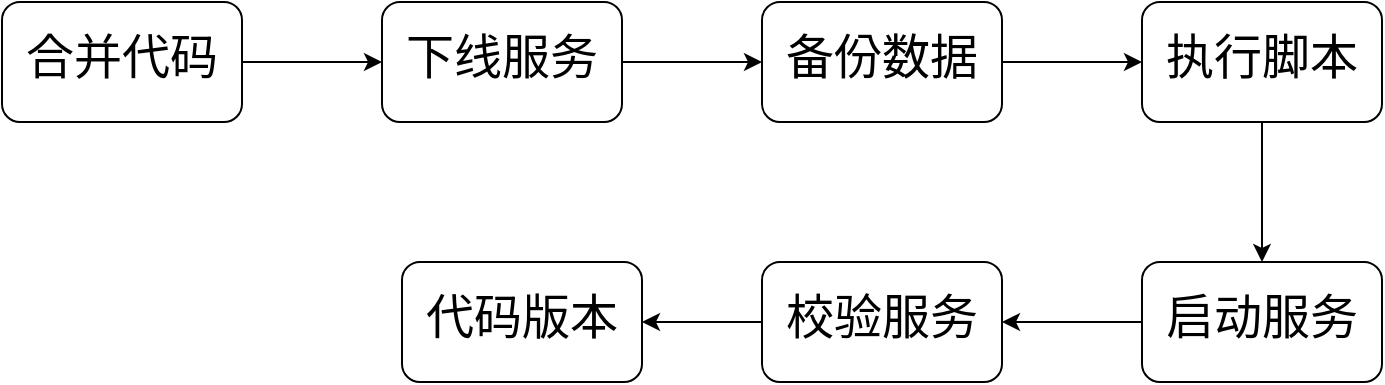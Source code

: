 <mxfile version="20.5.3" type="github">
  <diagram id="KFWGAWVJjpUbI3NEWqW6" name="第 1 页">
    <mxGraphModel dx="1038" dy="615" grid="1" gridSize="10" guides="1" tooltips="1" connect="1" arrows="1" fold="1" page="1" pageScale="1" pageWidth="827" pageHeight="1169" math="0" shadow="0">
      <root>
        <mxCell id="0" />
        <mxCell id="1" parent="0" />
        <mxCell id="c2DfkQYdV7KyCgr4eMFf-10" style="edgeStyle=orthogonalEdgeStyle;rounded=0;orthogonalLoop=1;jettySize=auto;html=1;exitX=1;exitY=0.5;exitDx=0;exitDy=0;entryX=0;entryY=0.5;entryDx=0;entryDy=0;fontFamily=Courier New;fontSize=24;" edge="1" parent="1" source="c2DfkQYdV7KyCgr4eMFf-1" target="c2DfkQYdV7KyCgr4eMFf-3">
          <mxGeometry relative="1" as="geometry" />
        </mxCell>
        <mxCell id="c2DfkQYdV7KyCgr4eMFf-1" value="&lt;font style=&quot;font-size: 24px;&quot; face=&quot;Courier New&quot;&gt;合并代码&lt;/font&gt;" style="rounded=1;whiteSpace=wrap;html=1;" vertex="1" parent="1">
          <mxGeometry x="60" y="70" width="120" height="60" as="geometry" />
        </mxCell>
        <mxCell id="c2DfkQYdV7KyCgr4eMFf-11" style="edgeStyle=orthogonalEdgeStyle;rounded=0;orthogonalLoop=1;jettySize=auto;html=1;exitX=1;exitY=0.5;exitDx=0;exitDy=0;entryX=0;entryY=0.5;entryDx=0;entryDy=0;fontFamily=Courier New;fontSize=24;" edge="1" parent="1" source="c2DfkQYdV7KyCgr4eMFf-3" target="c2DfkQYdV7KyCgr4eMFf-4">
          <mxGeometry relative="1" as="geometry" />
        </mxCell>
        <mxCell id="c2DfkQYdV7KyCgr4eMFf-3" value="&lt;font style=&quot;font-size: 24px;&quot; face=&quot;Courier New&quot;&gt;下线服务&lt;/font&gt;" style="rounded=1;whiteSpace=wrap;html=1;" vertex="1" parent="1">
          <mxGeometry x="250" y="70" width="120" height="60" as="geometry" />
        </mxCell>
        <mxCell id="c2DfkQYdV7KyCgr4eMFf-12" style="edgeStyle=orthogonalEdgeStyle;rounded=0;orthogonalLoop=1;jettySize=auto;html=1;exitX=1;exitY=0.5;exitDx=0;exitDy=0;entryX=0;entryY=0.5;entryDx=0;entryDy=0;fontFamily=Courier New;fontSize=24;" edge="1" parent="1" source="c2DfkQYdV7KyCgr4eMFf-4" target="c2DfkQYdV7KyCgr4eMFf-5">
          <mxGeometry relative="1" as="geometry" />
        </mxCell>
        <mxCell id="c2DfkQYdV7KyCgr4eMFf-4" value="&lt;font style=&quot;font-size: 24px;&quot; face=&quot;Courier New&quot;&gt;备份数据&lt;/font&gt;" style="rounded=1;whiteSpace=wrap;html=1;" vertex="1" parent="1">
          <mxGeometry x="440" y="70" width="120" height="60" as="geometry" />
        </mxCell>
        <mxCell id="c2DfkQYdV7KyCgr4eMFf-13" style="edgeStyle=orthogonalEdgeStyle;rounded=0;orthogonalLoop=1;jettySize=auto;html=1;exitX=0.5;exitY=1;exitDx=0;exitDy=0;fontFamily=Courier New;fontSize=24;" edge="1" parent="1" source="c2DfkQYdV7KyCgr4eMFf-5" target="c2DfkQYdV7KyCgr4eMFf-6">
          <mxGeometry relative="1" as="geometry" />
        </mxCell>
        <mxCell id="c2DfkQYdV7KyCgr4eMFf-5" value="&lt;font style=&quot;font-size: 24px;&quot; face=&quot;Courier New&quot;&gt;执行脚本&lt;/font&gt;" style="rounded=1;whiteSpace=wrap;html=1;" vertex="1" parent="1">
          <mxGeometry x="630" y="70" width="120" height="60" as="geometry" />
        </mxCell>
        <mxCell id="c2DfkQYdV7KyCgr4eMFf-14" style="edgeStyle=orthogonalEdgeStyle;rounded=0;orthogonalLoop=1;jettySize=auto;html=1;exitX=0;exitY=0.5;exitDx=0;exitDy=0;entryX=1;entryY=0.5;entryDx=0;entryDy=0;fontFamily=Courier New;fontSize=24;" edge="1" parent="1" source="c2DfkQYdV7KyCgr4eMFf-6" target="c2DfkQYdV7KyCgr4eMFf-7">
          <mxGeometry relative="1" as="geometry" />
        </mxCell>
        <mxCell id="c2DfkQYdV7KyCgr4eMFf-6" value="&lt;font style=&quot;font-size: 24px;&quot; face=&quot;Courier New&quot;&gt;启动服务&lt;/font&gt;" style="rounded=1;whiteSpace=wrap;html=1;" vertex="1" parent="1">
          <mxGeometry x="630" y="200" width="120" height="60" as="geometry" />
        </mxCell>
        <mxCell id="c2DfkQYdV7KyCgr4eMFf-15" style="edgeStyle=orthogonalEdgeStyle;rounded=0;orthogonalLoop=1;jettySize=auto;html=1;exitX=0;exitY=0.5;exitDx=0;exitDy=0;entryX=1;entryY=0.5;entryDx=0;entryDy=0;fontFamily=Courier New;fontSize=24;" edge="1" parent="1" source="c2DfkQYdV7KyCgr4eMFf-7" target="c2DfkQYdV7KyCgr4eMFf-8">
          <mxGeometry relative="1" as="geometry" />
        </mxCell>
        <mxCell id="c2DfkQYdV7KyCgr4eMFf-7" value="&lt;font face=&quot;Courier New&quot;&gt;&lt;span style=&quot;font-size: 24px;&quot;&gt;校验服务&lt;/span&gt;&lt;/font&gt;" style="rounded=1;whiteSpace=wrap;html=1;" vertex="1" parent="1">
          <mxGeometry x="440" y="200" width="120" height="60" as="geometry" />
        </mxCell>
        <mxCell id="c2DfkQYdV7KyCgr4eMFf-8" value="&lt;span style=&quot;font-family: &amp;quot;Courier New&amp;quot;; font-size: 24px;&quot;&gt;代码版本&lt;/span&gt;" style="rounded=1;whiteSpace=wrap;html=1;" vertex="1" parent="1">
          <mxGeometry x="260" y="200" width="120" height="60" as="geometry" />
        </mxCell>
      </root>
    </mxGraphModel>
  </diagram>
</mxfile>
